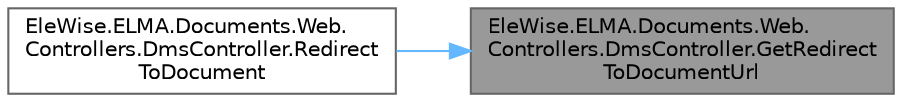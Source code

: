 digraph "EleWise.ELMA.Documents.Web.Controllers.DmsController.GetRedirectToDocumentUrl"
{
 // LATEX_PDF_SIZE
  bgcolor="transparent";
  edge [fontname=Helvetica,fontsize=10,labelfontname=Helvetica,labelfontsize=10];
  node [fontname=Helvetica,fontsize=10,shape=box,height=0.2,width=0.4];
  rankdir="RL";
  Node1 [id="Node000001",label="EleWise.ELMA.Documents.Web.\lControllers.DmsController.GetRedirect\lToDocumentUrl",height=0.2,width=0.4,color="gray40", fillcolor="grey60", style="filled", fontcolor="black",tooltip=" "];
  Node1 -> Node2 [id="edge1_Node000001_Node000002",dir="back",color="steelblue1",style="solid",tooltip=" "];
  Node2 [id="Node000002",label="EleWise.ELMA.Documents.Web.\lControllers.DmsController.Redirect\lToDocument",height=0.2,width=0.4,color="grey40", fillcolor="white", style="filled",URL="$class_ele_wise_1_1_e_l_m_a_1_1_documents_1_1_web_1_1_controllers_1_1_dms_controller.html#a51f58ce62f387ebcd2627d8b45cd3ffa",tooltip=" "];
}
